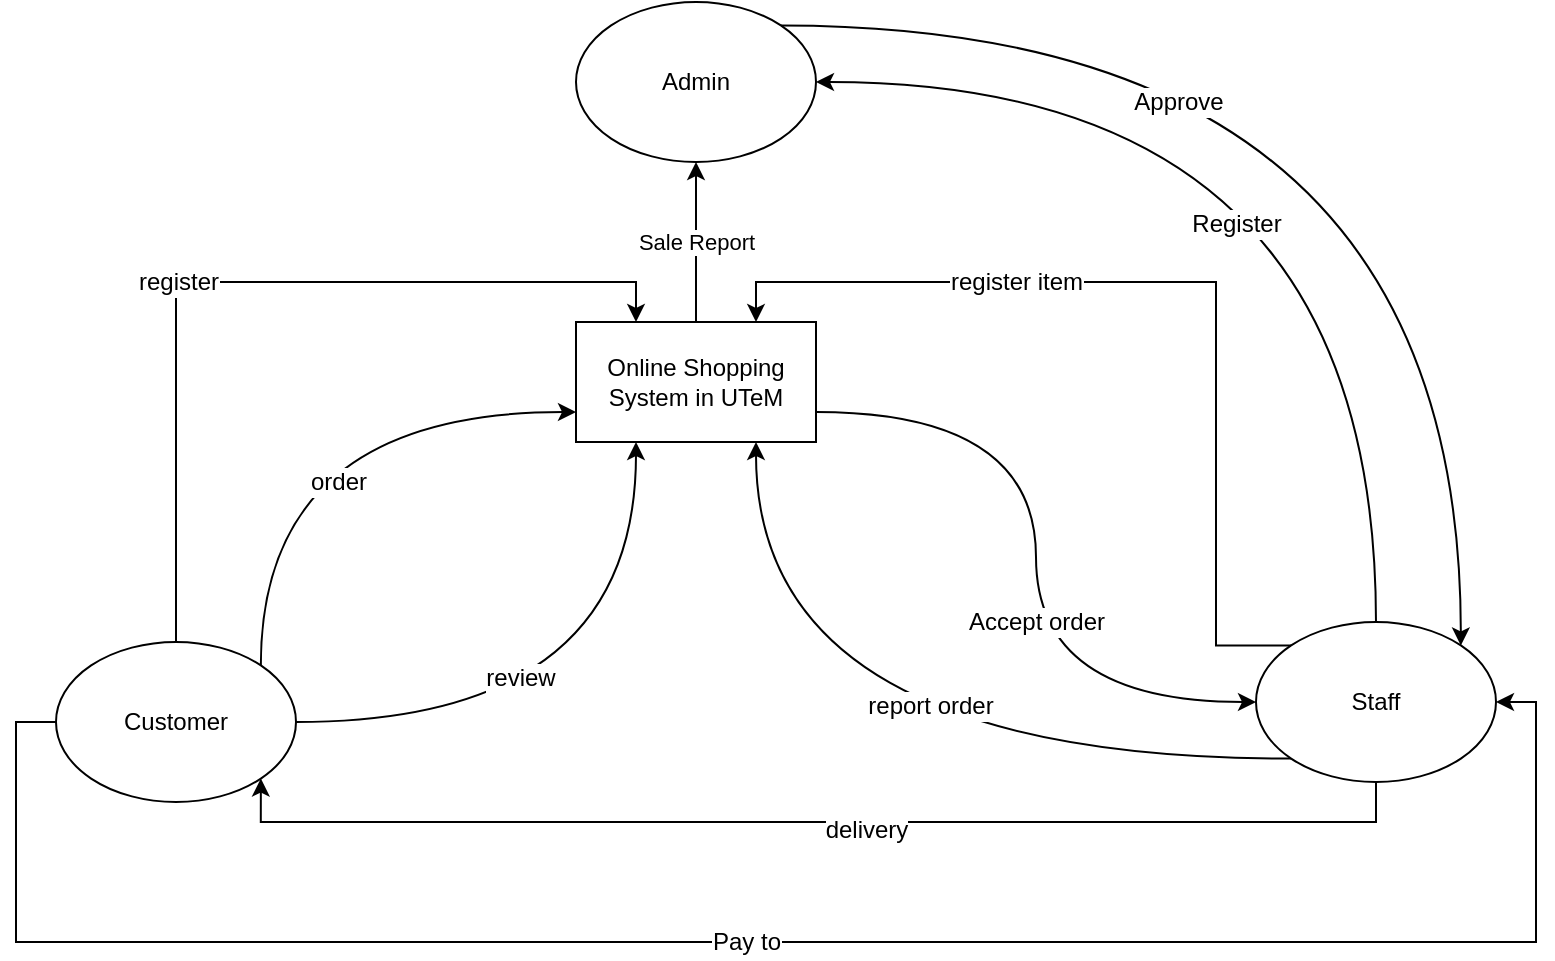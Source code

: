 <mxfile type="device" version="10.5.2"><diagram id="-OWvujPQAHhDIBIR06bA" name="Page-1"><mxGraphModel grid="1" dx="1010" dy="574" gridSize="10" guides="1" tooltips="1" connect="1" arrows="1" fold="1" page="1" pageScale="1" pageWidth="850" pageHeight="1100" math="0" shadow="0"><root><mxCell id="0" /><mxCell id="1" parent="0" /><mxCell id="pG5ABhxb5fjYFw8LSf7V-18" parent="1" style="edgeStyle=orthogonalEdgeStyle;rounded=0;orthogonalLoop=1;jettySize=auto;html=1;exitX=1;exitY=0.75;exitDx=0;exitDy=0;entryX=0;entryY=0.5;entryDx=0;entryDy=0;curved=1;" edge="1" source="pG5ABhxb5fjYFw8LSf7V-1" target="pG5ABhxb5fjYFw8LSf7V-2"><mxGeometry as="geometry" relative="1" /></mxCell><mxCell id="pG5ABhxb5fjYFw8LSf7V-19" value="Accept order&lt;br&gt;" parent="pG5ABhxb5fjYFw8LSf7V-18" style="text;html=1;resizable=0;points=[];align=center;verticalAlign=middle;labelBackgroundColor=#ffffff;" vertex="1" connectable="0"><mxGeometry as="geometry" x="0.178" y="3" relative="1"><mxPoint as="offset" x="-3" /></mxGeometry></mxCell><mxCell id="pG5ABhxb5fjYFw8LSf7V-24" value="Sale Report" parent="1" style="edgeStyle=orthogonalEdgeStyle;curved=1;rounded=0;orthogonalLoop=1;jettySize=auto;html=1;exitX=0.5;exitY=0;exitDx=0;exitDy=0;entryX=0.5;entryY=1;entryDx=0;entryDy=0;" edge="1" source="pG5ABhxb5fjYFw8LSf7V-1" target="pG5ABhxb5fjYFw8LSf7V-3"><mxGeometry as="geometry" relative="1"><Array as="points"><mxPoint x="400" y="140" /><mxPoint x="400" y="140" /></Array></mxGeometry></mxCell><mxCell id="pG5ABhxb5fjYFw8LSf7V-1" value="Online Shopping System in UTeM" parent="1" style="rounded=0;whiteSpace=wrap;html=1;" vertex="1"><mxGeometry as="geometry" x="340" y="170" width="120" height="60" /></mxCell><mxCell id="pG5ABhxb5fjYFw8LSf7V-7" parent="1" style="rounded=0;orthogonalLoop=1;jettySize=auto;html=1;exitX=0.5;exitY=0;exitDx=0;exitDy=0;entryX=1;entryY=0.5;entryDx=0;entryDy=0;edgeStyle=orthogonalEdgeStyle;curved=1;" edge="1" source="pG5ABhxb5fjYFw8LSf7V-2" target="pG5ABhxb5fjYFw8LSf7V-3"><mxGeometry as="geometry" relative="1" /></mxCell><mxCell id="pG5ABhxb5fjYFw8LSf7V-13" value="Register" parent="pG5ABhxb5fjYFw8LSf7V-7" style="text;html=1;resizable=0;points=[];align=center;verticalAlign=middle;labelBackgroundColor=#ffffff;" vertex="1" connectable="0"><mxGeometry as="geometry" x="-0.114" y="-3" relative="1"><mxPoint as="offset" x="-73" y="44" /></mxGeometry></mxCell><mxCell id="pG5ABhxb5fjYFw8LSf7V-31" parent="1" style="edgeStyle=orthogonalEdgeStyle;rounded=0;orthogonalLoop=1;jettySize=auto;html=1;exitX=0;exitY=0;exitDx=0;exitDy=0;entryX=0.75;entryY=0;entryDx=0;entryDy=0;" edge="1" source="pG5ABhxb5fjYFw8LSf7V-2" target="pG5ABhxb5fjYFw8LSf7V-1"><mxGeometry as="geometry" relative="1"><Array as="points"><mxPoint x="660" y="332" /><mxPoint x="660" y="150" /><mxPoint x="430" y="150" /></Array></mxGeometry></mxCell><mxCell id="pG5ABhxb5fjYFw8LSf7V-32" value="register item&lt;br&gt;" parent="pG5ABhxb5fjYFw8LSf7V-31" style="text;html=1;resizable=0;points=[];align=center;verticalAlign=middle;labelBackgroundColor=#ffffff;" vertex="1" connectable="0"><mxGeometry as="geometry" x="0.145" y="9" relative="1"><mxPoint as="offset" x="-51" y="-9" /></mxGeometry></mxCell><mxCell id="pG5ABhxb5fjYFw8LSf7V-33" parent="1" style="edgeStyle=orthogonalEdgeStyle;curved=1;rounded=0;orthogonalLoop=1;jettySize=auto;html=1;exitX=0;exitY=1;exitDx=0;exitDy=0;entryX=0.75;entryY=1;entryDx=0;entryDy=0;" edge="1" source="pG5ABhxb5fjYFw8LSf7V-2" target="pG5ABhxb5fjYFw8LSf7V-1"><mxGeometry as="geometry" relative="1" /></mxCell><mxCell id="pG5ABhxb5fjYFw8LSf7V-37" value="report order&lt;br&gt;" parent="pG5ABhxb5fjYFw8LSf7V-33" style="text;html=1;resizable=0;points=[];align=center;verticalAlign=middle;labelBackgroundColor=#ffffff;" vertex="1" connectable="0"><mxGeometry as="geometry" x="-0.15" y="-27" relative="1"><mxPoint as="offset" /></mxGeometry></mxCell><mxCell id="pG5ABhxb5fjYFw8LSf7V-42" parent="1" style="edgeStyle=orthogonalEdgeStyle;rounded=0;orthogonalLoop=1;jettySize=auto;html=1;exitX=0.5;exitY=1;exitDx=0;exitDy=0;entryX=1;entryY=1;entryDx=0;entryDy=0;" edge="1" source="pG5ABhxb5fjYFw8LSf7V-2" target="pG5ABhxb5fjYFw8LSf7V-4"><mxGeometry as="geometry" relative="1"><Array as="points"><mxPoint x="740" y="420" /><mxPoint x="182" y="420" /></Array></mxGeometry></mxCell><mxCell id="pG5ABhxb5fjYFw8LSf7V-43" value="delivery&lt;br&gt;" parent="pG5ABhxb5fjYFw8LSf7V-42" style="text;html=1;resizable=0;points=[];align=center;verticalAlign=middle;labelBackgroundColor=#ffffff;" vertex="1" connectable="0"><mxGeometry as="geometry" x="-0.083" y="4" relative="1"><mxPoint as="offset" /></mxGeometry></mxCell><mxCell id="pG5ABhxb5fjYFw8LSf7V-2" value="Staff&lt;br&gt;" parent="1" style="ellipse;whiteSpace=wrap;html=1;" vertex="1"><mxGeometry as="geometry" x="680" y="320" width="120" height="80" /></mxCell><mxCell id="pG5ABhxb5fjYFw8LSf7V-14" parent="1" style="edgeStyle=orthogonalEdgeStyle;curved=1;rounded=0;orthogonalLoop=1;jettySize=auto;html=1;exitX=1;exitY=0;exitDx=0;exitDy=0;entryX=1;entryY=0;entryDx=0;entryDy=0;" edge="1" source="pG5ABhxb5fjYFw8LSf7V-3" target="pG5ABhxb5fjYFw8LSf7V-2"><mxGeometry as="geometry" relative="1" /></mxCell><mxCell id="pG5ABhxb5fjYFw8LSf7V-23" value="Approve" parent="pG5ABhxb5fjYFw8LSf7V-14" style="text;html=1;resizable=0;points=[];align=center;verticalAlign=middle;labelBackgroundColor=#ffffff;" vertex="1" connectable="0"><mxGeometry as="geometry" x="-0.234" y="-63" relative="1"><mxPoint as="offset" x="-51" y="-25" /></mxGeometry></mxCell><mxCell id="pG5ABhxb5fjYFw8LSf7V-3" value="Admin&lt;br&gt;" parent="1" style="ellipse;whiteSpace=wrap;html=1;" vertex="1"><mxGeometry as="geometry" x="340" y="10" width="120" height="80" /></mxCell><mxCell id="pG5ABhxb5fjYFw8LSf7V-6" parent="1" style="rounded=0;orthogonalLoop=1;jettySize=auto;html=1;exitX=1;exitY=0;exitDx=0;exitDy=0;entryX=0;entryY=0.75;entryDx=0;entryDy=0;edgeStyle=orthogonalEdgeStyle;curved=1;" edge="1" source="pG5ABhxb5fjYFw8LSf7V-4" target="pG5ABhxb5fjYFw8LSf7V-1"><mxGeometry as="geometry" relative="1"><Array as="points"><mxPoint x="182" y="215" /></Array></mxGeometry></mxCell><mxCell id="pG5ABhxb5fjYFw8LSf7V-10" value="order&lt;br&gt;" parent="pG5ABhxb5fjYFw8LSf7V-6" style="text;html=1;resizable=0;points=[];align=center;verticalAlign=middle;labelBackgroundColor=#ffffff;" vertex="1" connectable="0"><mxGeometry as="geometry" x="-0.501" y="2" relative="1"><mxPoint as="offset" x="40" y="-21" /></mxGeometry></mxCell><mxCell id="pG5ABhxb5fjYFw8LSf7V-11" parent="1" style="edgeStyle=orthogonalEdgeStyle;rounded=0;orthogonalLoop=1;jettySize=auto;html=1;exitX=0;exitY=0.5;exitDx=0;exitDy=0;entryX=1;entryY=0.5;entryDx=0;entryDy=0;" edge="1" source="pG5ABhxb5fjYFw8LSf7V-4" target="pG5ABhxb5fjYFw8LSf7V-2"><mxGeometry as="geometry" relative="1"><Array as="points"><mxPoint x="60" y="370" /><mxPoint x="60" y="480" /><mxPoint x="820" y="480" /><mxPoint x="820" y="360" /></Array></mxGeometry></mxCell><mxCell id="pG5ABhxb5fjYFw8LSf7V-12" value="Pay to" parent="pG5ABhxb5fjYFw8LSf7V-11" style="text;html=1;resizable=0;points=[];align=center;verticalAlign=middle;labelBackgroundColor=#ffffff;" vertex="1" connectable="0"><mxGeometry as="geometry" x="0.173" y="-1" relative="1"><mxPoint as="offset" x="-109" y="-1" /></mxGeometry></mxCell><mxCell id="pG5ABhxb5fjYFw8LSf7V-16" parent="1" style="edgeStyle=orthogonalEdgeStyle;rounded=0;orthogonalLoop=1;jettySize=auto;html=1;exitX=0.5;exitY=0;exitDx=0;exitDy=0;entryX=0.25;entryY=0;entryDx=0;entryDy=0;" edge="1" source="pG5ABhxb5fjYFw8LSf7V-4" target="pG5ABhxb5fjYFw8LSf7V-1"><mxGeometry as="geometry" relative="1" /></mxCell><mxCell id="pG5ABhxb5fjYFw8LSf7V-17" value="register&lt;br&gt;" parent="pG5ABhxb5fjYFw8LSf7V-16" style="text;html=1;resizable=0;points=[];align=center;verticalAlign=middle;labelBackgroundColor=#ffffff;" vertex="1" connectable="0"><mxGeometry as="geometry" x="0.058" y="-20" relative="1"><mxPoint as="offset" x="-47" y="-20" /></mxGeometry></mxCell><mxCell id="pG5ABhxb5fjYFw8LSf7V-46" parent="1" style="edgeStyle=orthogonalEdgeStyle;curved=1;rounded=0;orthogonalLoop=1;jettySize=auto;html=1;exitX=1;exitY=0.5;exitDx=0;exitDy=0;entryX=0.25;entryY=1;entryDx=0;entryDy=0;" edge="1" source="pG5ABhxb5fjYFw8LSf7V-4" target="pG5ABhxb5fjYFw8LSf7V-1"><mxGeometry as="geometry" relative="1" /></mxCell><mxCell id="pG5ABhxb5fjYFw8LSf7V-47" value="review&lt;br&gt;" parent="pG5ABhxb5fjYFw8LSf7V-46" style="text;html=1;resizable=0;points=[];align=center;verticalAlign=middle;labelBackgroundColor=#ffffff;" vertex="1" connectable="0"><mxGeometry as="geometry" x="-0.276" y="22" relative="1"><mxPoint as="offset" /></mxGeometry></mxCell><mxCell id="pG5ABhxb5fjYFw8LSf7V-4" value="Customer" parent="1" style="ellipse;whiteSpace=wrap;html=1;" vertex="1"><mxGeometry as="geometry" x="80" y="330" width="120" height="80" /></mxCell></root></mxGraphModel></diagram></mxfile>